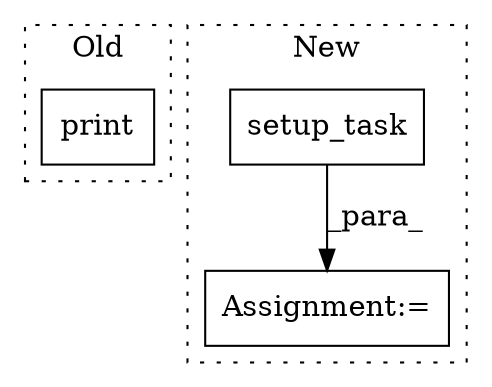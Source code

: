digraph G {
subgraph cluster0 {
1 [label="print" a="32" s="2069,2079" l="6,1" shape="box"];
label = "Old";
style="dotted";
}
subgraph cluster1 {
2 [label="setup_task" a="32" s="2320,2335" l="11,1" shape="box"];
3 [label="Assignment:=" a="7" s="2313" l="1" shape="box"];
label = "New";
style="dotted";
}
2 -> 3 [label="_para_"];
}